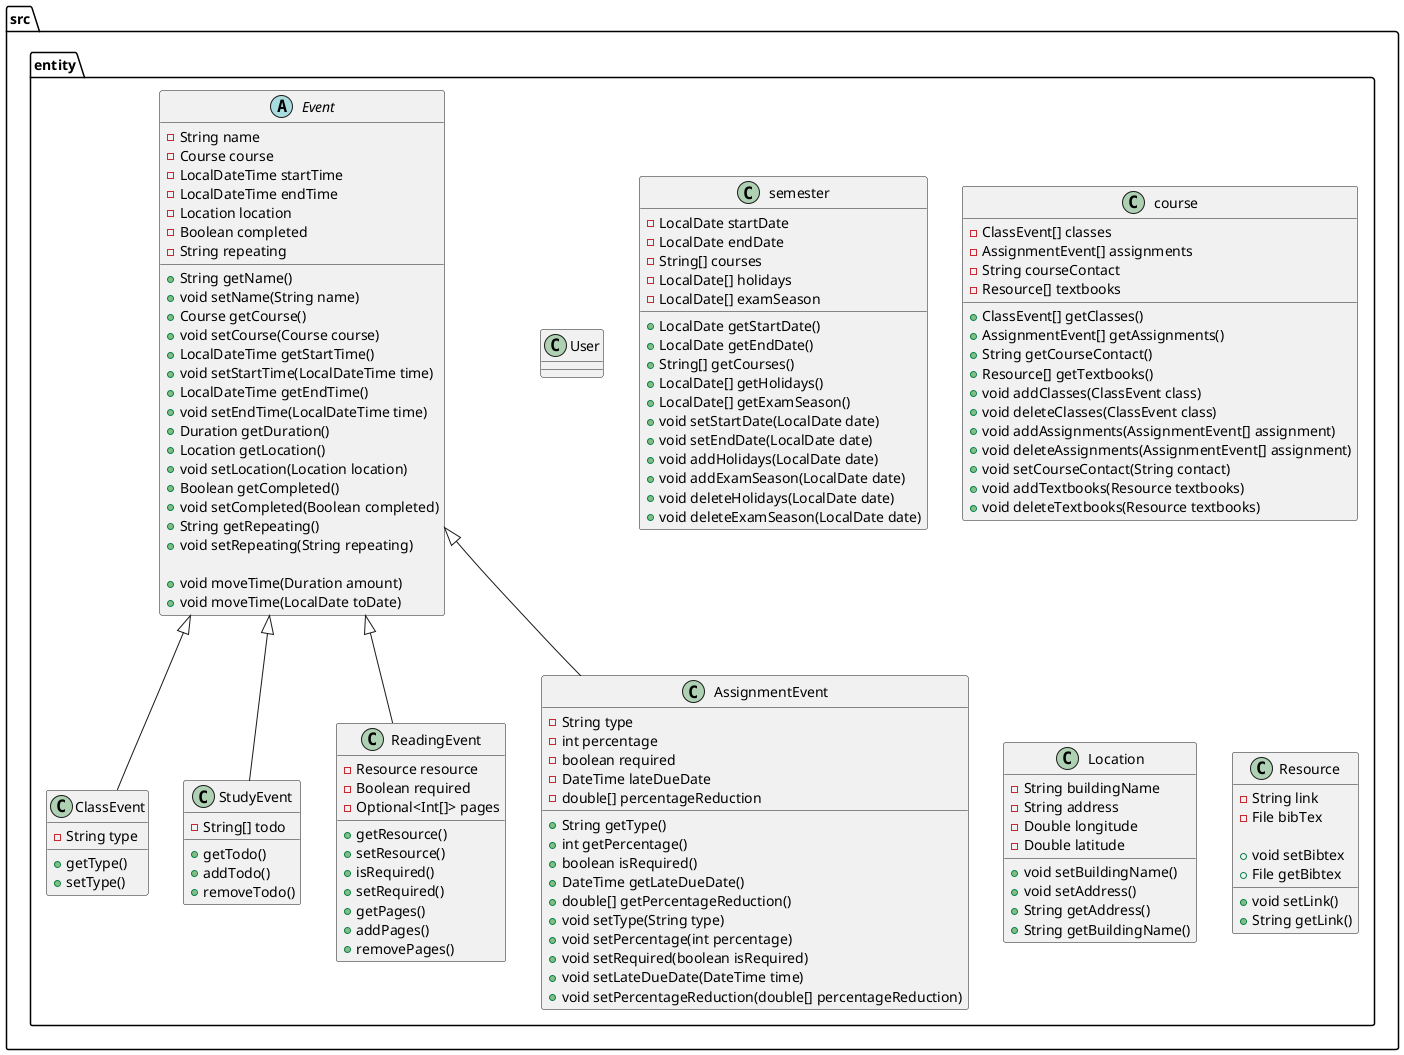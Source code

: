 @startuml

folder src {

    folder entity {

        abstract Event {
            - String name
            - Course course
            - LocalDateTime startTime
            - LocalDateTime endTime
            - Location location
            - Boolean completed
            - String repeating  /' weekly, monthly, daily, biweekly... '/
                                /' could probably use a better type than String '/

            + String getName()
            + void setName(String name)
            + Course getCourse()
            + void setCourse(Course course)
            + LocalDateTime getStartTime()
            + void setStartTime(LocalDateTime time)
            + LocalDateTime getEndTime()
            + void setEndTime(LocalDateTime time)
            + Duration getDuration()
            + Location getLocation()
            + void setLocation(Location location)
            + Boolean getCompleted()
            + void setCompleted(Boolean completed)
            + String getRepeating()
            + void setRepeating(String repeating)

            ' Moves start and end times in unison
            + void moveTime(Duration amount)  /' Negative duration values move backwards '/
            + void moveTime(LocalDate toDate)
        }

        class ClassEvent extends Event {
            - String type

            + getType()
            + setType()
        }

        class StudyEvent extends Event {
            - String[] todo

            + getTodo()
            + addTodo()
            + removeTodo()
        }

        class ReadingEvent extends Event {
            - Resource resource
            - Boolean required
            - Optional<Int[]> pages

            + getResource()
            + setResource()
            + isRequired()
            + setRequired()
            + getPages()
            + addPages()
            + removePages()
        }

        class AssignmentEvent extends Event {
            - String type
            - int percentage
            - boolean required
            - DateTime lateDueDate
            - double[] percentageReduction


            + String getType()
            + int getPercentage()
            + boolean isRequired()
            + DateTime getLateDueDate()
            + double[] getPercentageReduction()
            + void setType(String type)
            + void setPercentage(int percentage)
            + void setRequired(boolean isRequired)
            + void setLateDueDate(DateTime time)
            + void setPercentageReduction(double[] percentageReduction)
        }

        class User {
            ' Unimplemented for now
        }

        class semester{
            - LocalDate startDate
            - LocalDate endDate
            - String[] courses
            - LocalDate[] holidays
            - LocalDate[] examSeason

            + LocalDate getStartDate()
            + LocalDate getEndDate()
            + String[] getCourses()
            + LocalDate[] getHolidays()
            + LocalDate[] getExamSeason()
            + void setStartDate(LocalDate date)
            + void setEndDate(LocalDate date)
            + void addHolidays(LocalDate date)
            + void addExamSeason(LocalDate date)
            + void deleteHolidays(LocalDate date)
            + void deleteExamSeason(LocalDate date)
        }

        class course {
            - ClassEvent[] classes
            - AssignmentEvent[] assignments
            - String courseContact
            - Resource[] textbooks

            + ClassEvent[] getClasses()
            + AssignmentEvent[] getAssignments()
            + String getCourseContact()
            + Resource[] getTextbooks()
            + void addClasses(ClassEvent class)
            + void deleteClasses(ClassEvent class)
            + void addAssignments(AssignmentEvent[] assignment)
            + void deleteAssignments(AssignmentEvent[] assignment)
            + void setCourseContact(String contact)
            + void addTextbooks(Resource textbooks)
            + void deleteTextbooks(Resource textbooks)
        }

        class Location{
            - String buildingName
            - String address
            - Double longitude
            - Double latitude

            + void setBuildingName()
            + void setAddress()
            + String getAddress()
            + String getBuildingName()
        }

        class Resource{
            - String link
            - File bibTex

            + void setLink()
            + String getLink()
            + void setBibtex
            + File getBibtex
        }

    }  /' folder entity '/


}  /' folder src '/

@enduml